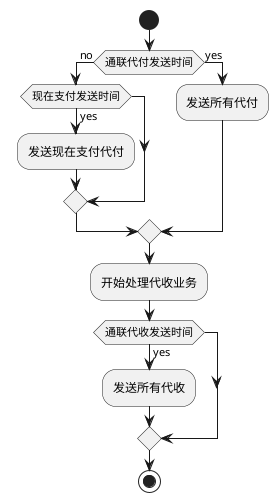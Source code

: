 
@startuml

start
if(通联代付发送时间) then (no)
    if (现在支付发送时间) then (yes)
    :发送现在支付代付;
    endif
else (yes)
    :发送所有代付;
endif
:开始处理代收业务;
if(通联代收发送时间) then (yes)
:发送所有代收;
endif
stop
@enduml